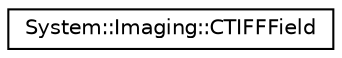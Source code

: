 digraph G
{
  edge [fontname="Helvetica",fontsize="10",labelfontname="Helvetica",labelfontsize="10"];
  node [fontname="Helvetica",fontsize="10",shape=record];
  rankdir="LR";
  Node1 [label="System::Imaging::CTIFFField",height=0.2,width=0.4,color="black", fillcolor="white", style="filled",URL="$class_system_1_1_imaging_1_1_c_t_i_f_f_field.html"];
}
